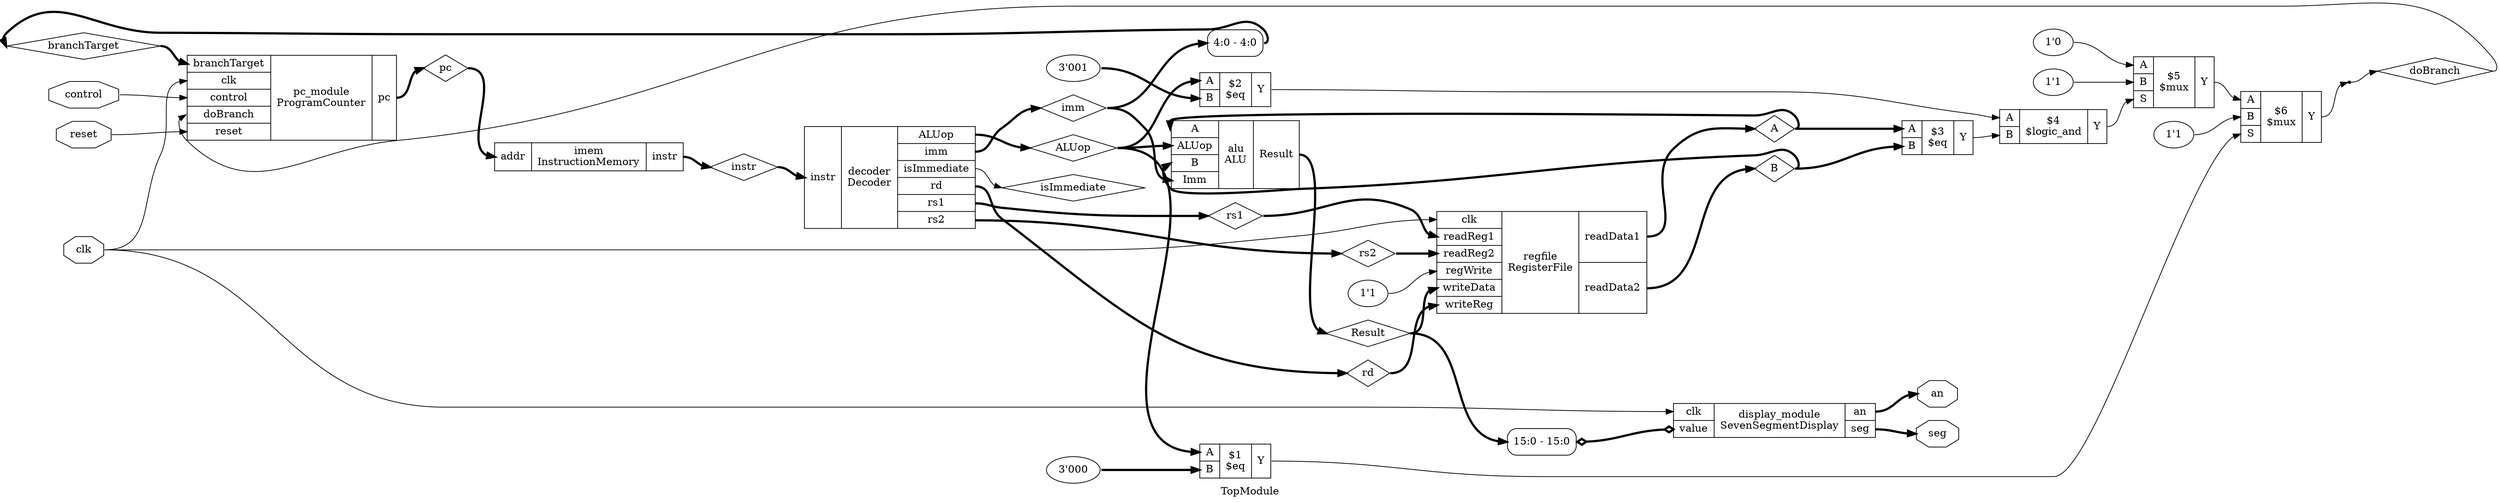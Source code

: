 digraph "TopModule" {
label="TopModule";
rankdir="LR";
remincross=true;
n7 [ shape=diamond, label="branchTarget", color="black", fontcolor="black" ];
n8 [ shape=diamond, label="doBranch", color="black", fontcolor="black" ];
n9 [ shape=diamond, label="isImmediate", color="black", fontcolor="black" ];
n10 [ shape=diamond, label="Result", color="black", fontcolor="black" ];
n11 [ shape=diamond, label="B", color="black", fontcolor="black" ];
n12 [ shape=diamond, label="A", color="black", fontcolor="black" ];
n13 [ shape=diamond, label="imm", color="black", fontcolor="black" ];
n14 [ shape=diamond, label="rd", color="black", fontcolor="black" ];
n15 [ shape=diamond, label="rs2", color="black", fontcolor="black" ];
n16 [ shape=diamond, label="rs1", color="black", fontcolor="black" ];
n17 [ shape=diamond, label="ALUop", color="black", fontcolor="black" ];
n18 [ shape=diamond, label="instr", color="black", fontcolor="black" ];
n19 [ shape=diamond, label="pc", color="black", fontcolor="black" ];
n20 [ shape=octagon, label="an", color="black", fontcolor="black" ];
n21 [ shape=octagon, label="seg", color="black", fontcolor="black" ];
n22 [ shape=octagon, label="control", color="black", fontcolor="black" ];
n23 [ shape=octagon, label="reset", color="black", fontcolor="black" ];
n24 [ shape=octagon, label="clk", color="black", fontcolor="black" ];
c26 [ shape=record, label="{{<p24> clk|<p25> value}|display_module\nSevenSegmentDisplay|{<p20> an|<p21> seg}}",  ];
x0 [ shape=record, style=rounded, label="<s0> 15:0 - 15:0 ", color="black", fontcolor="black" ];
x0:e -> c26:p25:w [arrowhead=odiamond, arrowtail=odiamond, dir=both, color="black", fontcolor="black", style="setlinewidth(3)", label=""];
c27 [ shape=record, label="{{<p7> branchTarget|<p24> clk|<p22> control|<p8> doBranch|<p23> reset}|pc_module\nProgramCounter|{<p19> pc}}",  ];
v1 [ label="1'1" ];
c30 [ shape=record, label="{{<p12> A|<p11> B|<p28> S}|$6\n$mux|{<p29> Y}}",  ];
v2 [ label="1'1" ];
v3 [ label="1'0" ];
c31 [ shape=record, label="{{<p12> A|<p11> B|<p28> S}|$5\n$mux|{<p29> Y}}",  ];
c32 [ shape=record, label="{{<p12> A|<p11> B}|$4\n$logic_and|{<p29> Y}}",  ];
c33 [ shape=record, label="{{<p12> A|<p11> B}|$3\n$eq|{<p29> Y}}",  ];
v4 [ label="3'001" ];
c34 [ shape=record, label="{{<p12> A|<p11> B}|$2\n$eq|{<p29> Y}}",  ];
v5 [ label="3'000" ];
c35 [ shape=record, label="{{<p12> A|<p11> B}|$1\n$eq|{<p29> Y}}",  ];
c37 [ shape=record, label="{{<p12> A|<p17> ALUop|<p11> B|<p36> Imm}|alu\nALU|{<p10> Result}}",  ];
v6 [ label="1'1" ];
c45 [ shape=record, label="{{<p24> clk|<p38> readReg1|<p39> readReg2|<p40> regWrite|<p41> writeData|<p42> writeReg}|regfile\nRegisterFile|{<p43> readData1|<p44> readData2}}",  ];
c46 [ shape=record, label="{{<p18> instr}|decoder\nDecoder|{<p17> ALUop|<p13> imm|<p9> isImmediate|<p14> rd|<p16> rs1|<p15> rs2}}",  ];
c48 [ shape=record, label="{{<p47> addr}|imem\nInstructionMemory|{<p18> instr}}",  ];
x7 [ shape=record, style=rounded, label="<s0> 4:0 - 4:0 ", color="black", fontcolor="black" ];
x8 [shape=point, ];
c30:p29:e -> x8:w [color="black", fontcolor="black", label=""];
c37:p10:e -> n10:w [color="black", fontcolor="black", style="setlinewidth(3)", label=""];
n10:e -> c45:p41:w [color="black", fontcolor="black", style="setlinewidth(3)", label=""];
n10:e -> x0:s0:w [color="black", fontcolor="black", style="setlinewidth(3)", label=""];
c45:p44:e -> n11:w [color="black", fontcolor="black", style="setlinewidth(3)", label=""];
n11:e -> c33:p11:w [color="black", fontcolor="black", style="setlinewidth(3)", label=""];
n11:e -> c37:p11:w [color="black", fontcolor="black", style="setlinewidth(3)", label=""];
c45:p43:e -> n12:w [color="black", fontcolor="black", style="setlinewidth(3)", label=""];
n12:e -> c33:p12:w [color="black", fontcolor="black", style="setlinewidth(3)", label=""];
n12:e -> c37:p12:w [color="black", fontcolor="black", style="setlinewidth(3)", label=""];
c46:p13:e -> n13:w [color="black", fontcolor="black", style="setlinewidth(3)", label=""];
n13:e -> c37:p36:w [color="black", fontcolor="black", style="setlinewidth(3)", label=""];
n13:e -> x7:s0:w [color="black", fontcolor="black", style="setlinewidth(3)", label=""];
c46:p14:e -> n14:w [color="black", fontcolor="black", style="setlinewidth(3)", label=""];
n14:e -> c45:p42:w [color="black", fontcolor="black", style="setlinewidth(3)", label=""];
c46:p15:e -> n15:w [color="black", fontcolor="black", style="setlinewidth(3)", label=""];
n15:e -> c45:p39:w [color="black", fontcolor="black", style="setlinewidth(3)", label=""];
c46:p16:e -> n16:w [color="black", fontcolor="black", style="setlinewidth(3)", label=""];
n16:e -> c45:p38:w [color="black", fontcolor="black", style="setlinewidth(3)", label=""];
c46:p17:e -> n17:w [color="black", fontcolor="black", style="setlinewidth(3)", label=""];
n17:e -> c34:p12:w [color="black", fontcolor="black", style="setlinewidth(3)", label=""];
n17:e -> c35:p12:w [color="black", fontcolor="black", style="setlinewidth(3)", label=""];
n17:e -> c37:p17:w [color="black", fontcolor="black", style="setlinewidth(3)", label=""];
c48:p18:e -> n18:w [color="black", fontcolor="black", style="setlinewidth(3)", label=""];
n18:e -> c46:p18:w [color="black", fontcolor="black", style="setlinewidth(3)", label=""];
c27:p19:e -> n19:w [color="black", fontcolor="black", style="setlinewidth(3)", label=""];
n19:e -> c48:p47:w [color="black", fontcolor="black", style="setlinewidth(3)", label=""];
c31:p29:e -> c30:p12:w [color="black", fontcolor="black", label=""];
c26:p20:e -> n20:w [color="black", fontcolor="black", style="setlinewidth(3)", label=""];
c26:p21:e -> n21:w [color="black", fontcolor="black", style="setlinewidth(3)", label=""];
n22:e -> c27:p22:w [color="black", fontcolor="black", label=""];
n23:e -> c27:p23:w [color="black", fontcolor="black", label=""];
n24:e -> c26:p24:w [color="black", fontcolor="black", label=""];
n24:e -> c27:p24:w [color="black", fontcolor="black", label=""];
n24:e -> c45:p24:w [color="black", fontcolor="black", label=""];
c32:p29:e -> c31:p28:w [color="black", fontcolor="black", label=""];
c33:p29:e -> c32:p11:w [color="black", fontcolor="black", label=""];
c34:p29:e -> c32:p12:w [color="black", fontcolor="black", label=""];
c35:p29:e -> c30:p28:w [color="black", fontcolor="black", label=""];
x7:e -> n7:w [color="black", fontcolor="black", style="setlinewidth(3)", label=""];
n7:e -> c27:p7:w [color="black", fontcolor="black", style="setlinewidth(3)", label=""];
x8:e -> n8:w [color="black", fontcolor="black", label=""];
n8:e -> c27:p8:w [color="black", fontcolor="black", label=""];
c46:p9:e -> n9:w [color="black", fontcolor="black", label=""];
v1:e -> c30:p11:w [color="black", fontcolor="black", label=""];
v2:e -> c31:p11:w [color="black", fontcolor="black", label=""];
v3:e -> c31:p12:w [color="black", fontcolor="black", label=""];
v4:e -> c34:p11:w [color="black", fontcolor="black", style="setlinewidth(3)", label=""];
v5:e -> c35:p11:w [color="black", fontcolor="black", style="setlinewidth(3)", label=""];
v6:e -> c45:p40:w [color="black", fontcolor="black", label=""];
}
